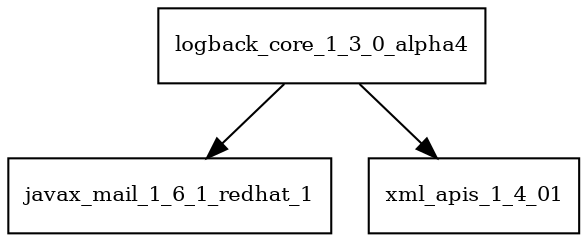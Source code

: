 digraph logback_core_1_3_0_alpha4_dependencies {
  node [shape = box, fontsize=10.0];
  logback_core_1_3_0_alpha4 -> javax_mail_1_6_1_redhat_1;
  logback_core_1_3_0_alpha4 -> xml_apis_1_4_01;
}

